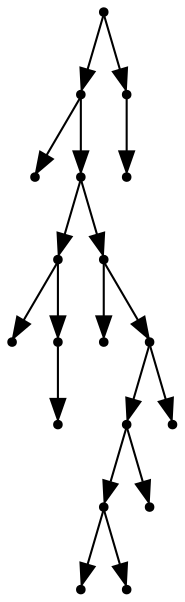 digraph {
  18 [shape=point];
  15 [shape=point];
  0 [shape=point];
  14 [shape=point];
  4 [shape=point];
  1 [shape=point];
  3 [shape=point];
  2 [shape=point];
  13 [shape=point];
  5 [shape=point];
  12 [shape=point];
  10 [shape=point];
  8 [shape=point];
  6 [shape=point];
  7 [shape=point];
  9 [shape=point];
  11 [shape=point];
  17 [shape=point];
  16 [shape=point];
18 -> 15;
15 -> 0;
15 -> 14;
14 -> 4;
4 -> 1;
4 -> 3;
3 -> 2;
14 -> 13;
13 -> 5;
13 -> 12;
12 -> 10;
10 -> 8;
8 -> 6;
8 -> 7;
10 -> 9;
12 -> 11;
18 -> 17;
17 -> 16;
}
